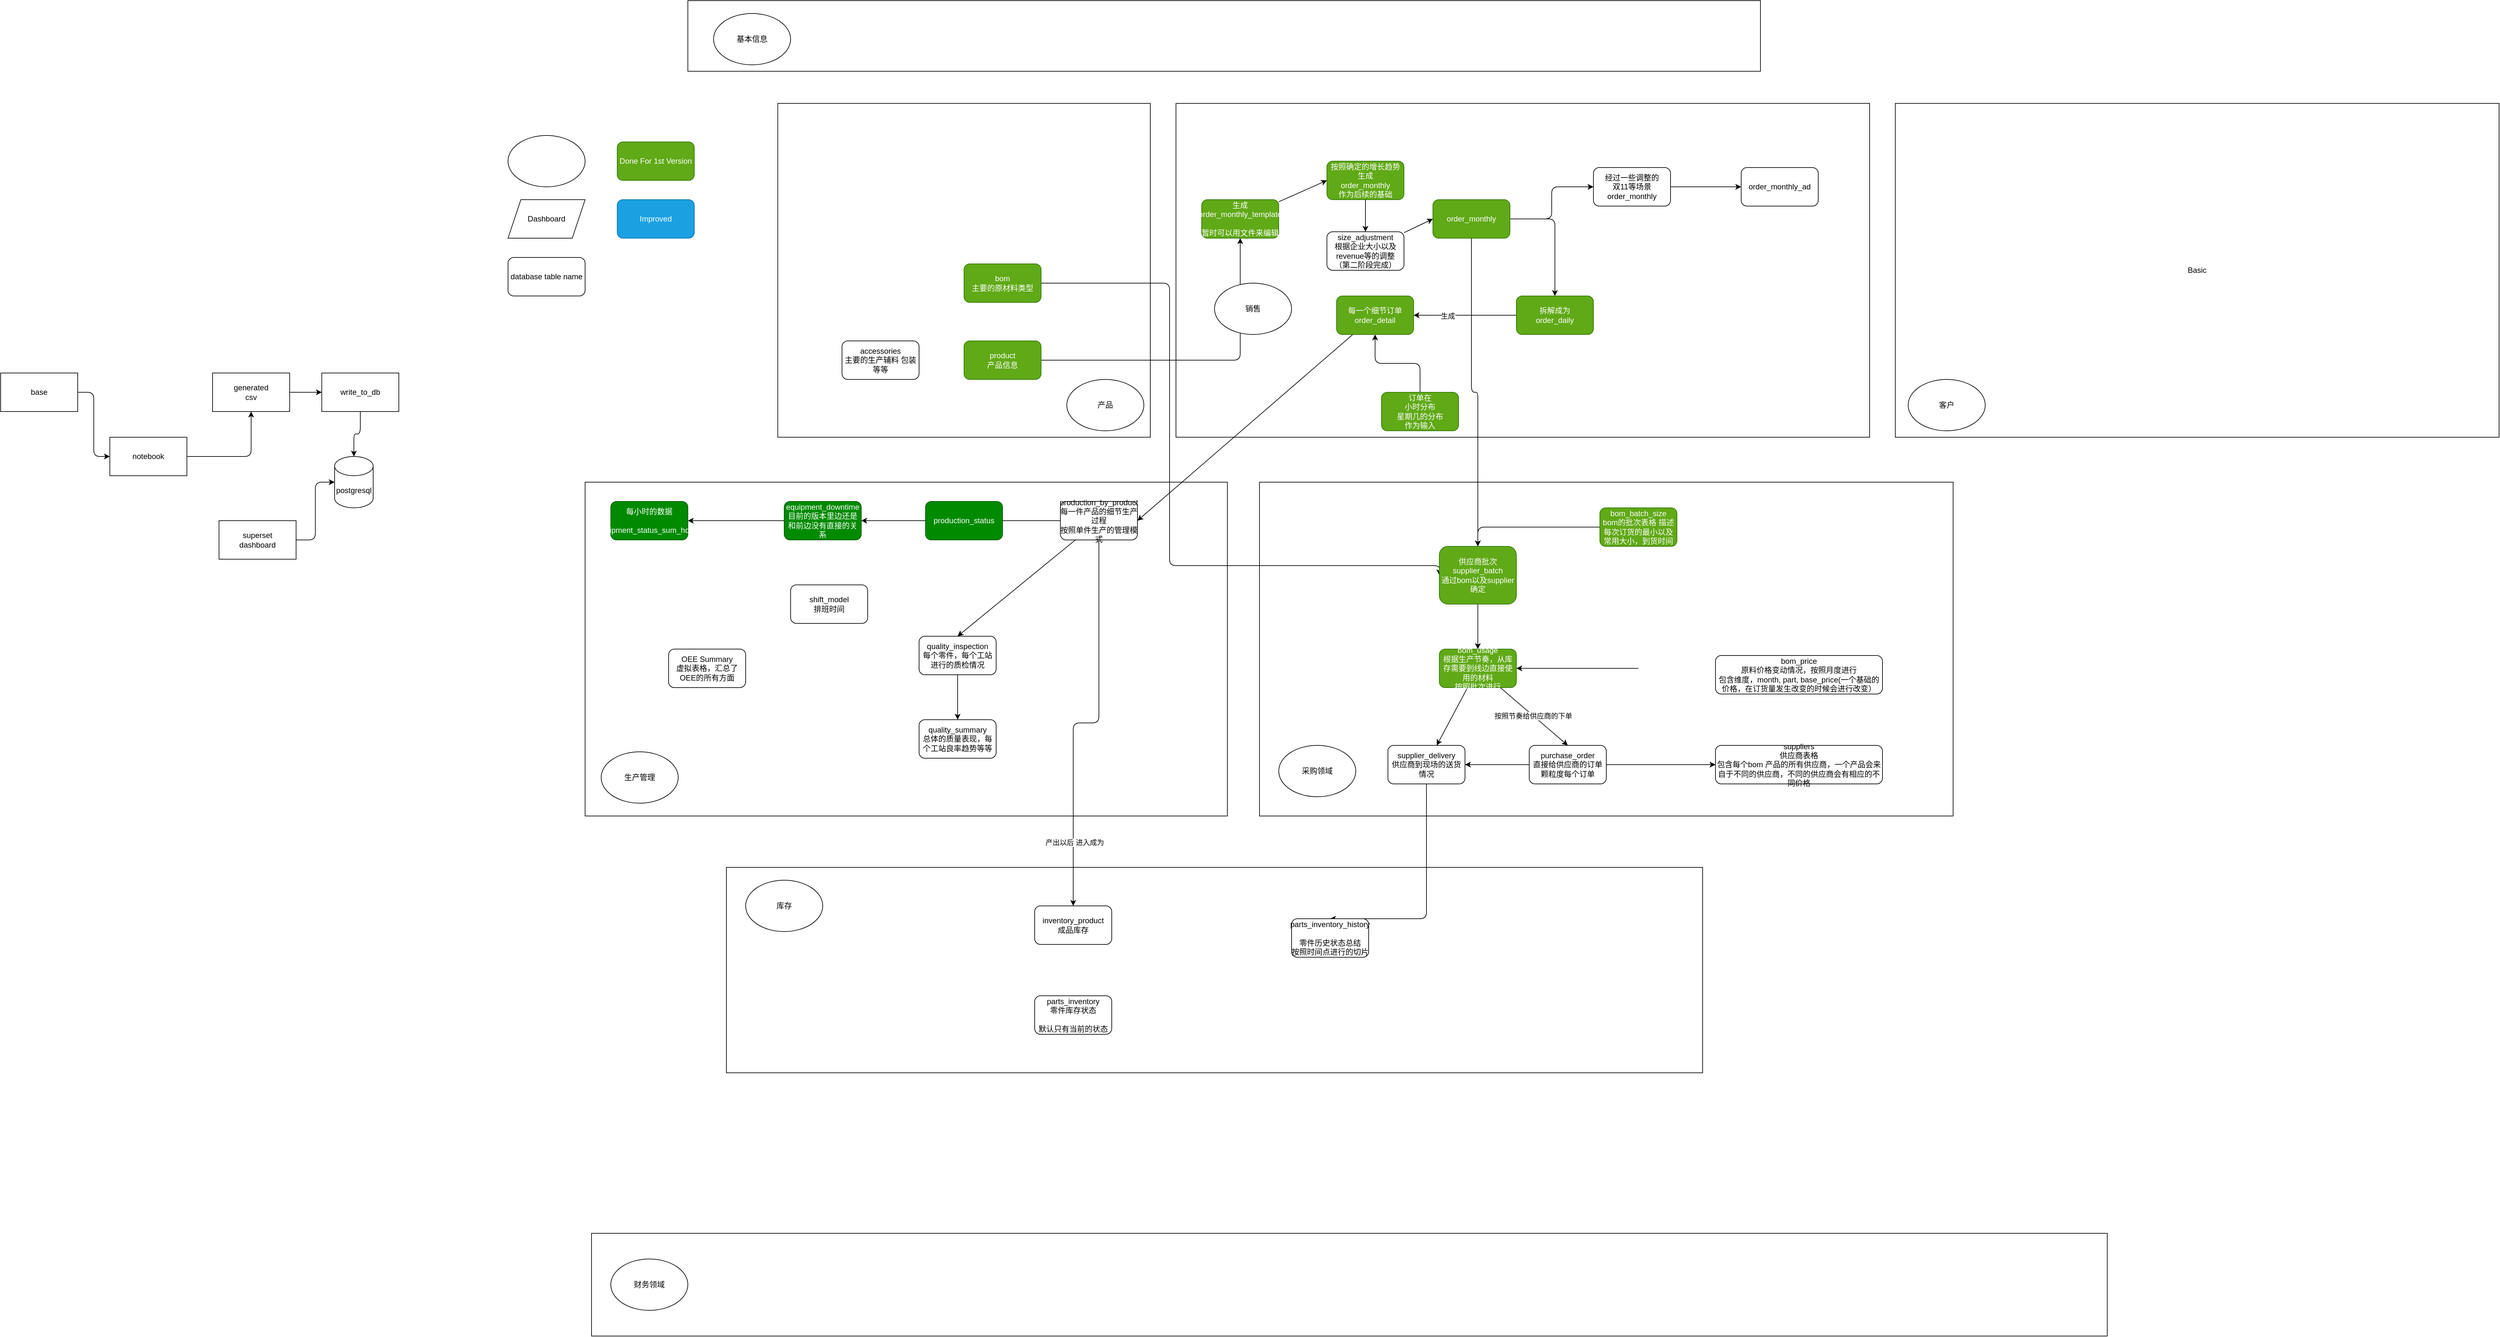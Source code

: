 <mxfile>
    <diagram id="VvcDA4hE2L22VD2zeNjT" name="Page-1">
        <mxGraphModel dx="3886" dy="2133" grid="1" gridSize="10" guides="1" tooltips="1" connect="1" arrows="1" fold="1" page="1" pageScale="1" pageWidth="850" pageHeight="1100" math="0" shadow="0">
            <root>
                <mxCell id="0"/>
                <mxCell id="1" parent="0"/>
                <mxCell id="67" value="" style="rounded=0;whiteSpace=wrap;html=1;" parent="1" vertex="1">
                    <mxGeometry x="-350" y="1200" width="1520" height="320" as="geometry"/>
                </mxCell>
                <mxCell id="62" value="" style="rounded=0;whiteSpace=wrap;html=1;" parent="1" vertex="1">
                    <mxGeometry x="480" y="600" width="1080" height="520" as="geometry"/>
                </mxCell>
                <mxCell id="59" value="" style="rounded=0;whiteSpace=wrap;html=1;" parent="1" vertex="1">
                    <mxGeometry x="-570" y="600" width="1000" height="520" as="geometry"/>
                </mxCell>
                <mxCell id="58" value="" style="rounded=0;whiteSpace=wrap;html=1;" parent="1" vertex="1">
                    <mxGeometry x="350" y="10" width="1080" height="520" as="geometry"/>
                </mxCell>
                <mxCell id="55" value="" style="rounded=0;whiteSpace=wrap;html=1;" parent="1" vertex="1">
                    <mxGeometry x="-270" y="10" width="580" height="520" as="geometry"/>
                </mxCell>
                <mxCell id="54" value="" style="rounded=0;whiteSpace=wrap;html=1;" parent="1" vertex="1">
                    <mxGeometry x="-410" y="-150" width="1670" height="110" as="geometry"/>
                </mxCell>
                <mxCell id="22" style="edgeStyle=none;html=1;entryX=0;entryY=0.5;entryDx=0;entryDy=0;" parent="1" source="7" target="21" edge="1">
                    <mxGeometry relative="1" as="geometry"/>
                </mxCell>
                <mxCell id="7" value="生成&lt;br&gt;order_monthly_template&lt;br&gt;&lt;br&gt;暂时可以用文件来编辑" style="rounded=1;whiteSpace=wrap;html=1;fillColor=#60a917;fontColor=#ffffff;strokeColor=#2D7600;" parent="1" vertex="1">
                    <mxGeometry x="390" y="160" width="120" height="60" as="geometry"/>
                </mxCell>
                <mxCell id="20" style="edgeStyle=orthogonalEdgeStyle;html=1;" parent="1" source="8" target="7" edge="1">
                    <mxGeometry relative="1" as="geometry"/>
                </mxCell>
                <mxCell id="8" value="product&lt;br&gt;产品信息" style="rounded=1;whiteSpace=wrap;html=1;fillColor=#60a917;fontColor=#ffffff;strokeColor=#2D7600;" parent="1" vertex="1">
                    <mxGeometry x="20" y="380" width="120" height="60" as="geometry"/>
                </mxCell>
                <mxCell id="24" style="edgeStyle=none;html=1;entryX=0;entryY=0.5;entryDx=0;entryDy=0;" parent="1" source="9" target="10" edge="1">
                    <mxGeometry relative="1" as="geometry"/>
                </mxCell>
                <mxCell id="9" value="size_adjustment&lt;br&gt;根据企业大小以及revenue等的调整&lt;br&gt;（第二阶段完成）" style="rounded=1;whiteSpace=wrap;html=1;" parent="1" vertex="1">
                    <mxGeometry x="585" y="210" width="120" height="60" as="geometry"/>
                </mxCell>
                <mxCell id="44" style="edgeStyle=orthogonalEdgeStyle;html=1;entryX=0.5;entryY=0;entryDx=0;entryDy=0;" parent="1" source="10" target="16" edge="1">
                    <mxGeometry relative="1" as="geometry"/>
                </mxCell>
                <mxCell id="45" style="edgeStyle=orthogonalEdgeStyle;html=1;entryX=0;entryY=0.5;entryDx=0;entryDy=0;" parent="1" source="10" target="15" edge="1">
                    <mxGeometry relative="1" as="geometry"/>
                </mxCell>
                <mxCell id="77" style="edgeStyle=orthogonalEdgeStyle;html=1;entryX=0.5;entryY=0;entryDx=0;entryDy=0;" edge="1" parent="1" source="10" target="34">
                    <mxGeometry relative="1" as="geometry"/>
                </mxCell>
                <mxCell id="10" value="order_monthly" style="rounded=1;whiteSpace=wrap;html=1;fillColor=#60a917;fontColor=#ffffff;strokeColor=#2D7600;" parent="1" vertex="1">
                    <mxGeometry x="750" y="160" width="120" height="60" as="geometry"/>
                </mxCell>
                <mxCell id="26" style="edgeStyle=none;html=1;entryX=1;entryY=0.5;entryDx=0;entryDy=0;" parent="1" source="11" target="12" edge="1">
                    <mxGeometry relative="1" as="geometry"/>
                </mxCell>
                <mxCell id="11" value="每一个细节订单&lt;br&gt;order_detail" style="rounded=1;whiteSpace=wrap;html=1;fillColor=#60a917;fontColor=#ffffff;strokeColor=#2D7600;" parent="1" vertex="1">
                    <mxGeometry x="600" y="310" width="120" height="60" as="geometry"/>
                </mxCell>
                <mxCell id="27" style="edgeStyle=none;html=1;entryX=1;entryY=0.5;entryDx=0;entryDy=0;startArrow=none;" parent="1" source="50" target="18" edge="1">
                    <mxGeometry relative="1" as="geometry"/>
                </mxCell>
                <mxCell id="28" style="edgeStyle=none;html=1;entryX=0.5;entryY=0;entryDx=0;entryDy=0;" parent="1" source="12" target="19" edge="1">
                    <mxGeometry relative="1" as="geometry"/>
                </mxCell>
                <mxCell id="112" style="edgeStyle=orthogonalEdgeStyle;html=1;entryX=0.5;entryY=0;entryDx=0;entryDy=0;" edge="1" parent="1" source="12" target="13">
                    <mxGeometry relative="1" as="geometry"/>
                </mxCell>
                <mxCell id="113" value="产出以后 进入成为" style="edgeLabel;html=1;align=center;verticalAlign=middle;resizable=0;points=[];" vertex="1" connectable="0" parent="112">
                    <mxGeometry x="0.676" y="2" relative="1" as="geometry">
                        <mxPoint as="offset"/>
                    </mxGeometry>
                </mxCell>
                <mxCell id="12" value="production_by_product&lt;br&gt;每一件产品的细节生产过程&lt;br&gt;按照单件生产的管理模式" style="rounded=1;whiteSpace=wrap;html=1;" parent="1" vertex="1">
                    <mxGeometry x="170" y="630" width="120" height="60" as="geometry"/>
                </mxCell>
                <mxCell id="13" value="inventory_product&lt;br&gt;成品库存" style="rounded=1;whiteSpace=wrap;html=1;" parent="1" vertex="1">
                    <mxGeometry x="130" y="1260" width="120" height="60" as="geometry"/>
                </mxCell>
                <mxCell id="14" value="order_monthly_ad" style="rounded=1;whiteSpace=wrap;html=1;" parent="1" vertex="1">
                    <mxGeometry x="1230" y="110" width="120" height="60" as="geometry"/>
                </mxCell>
                <mxCell id="46" style="edgeStyle=none;html=1;entryX=0;entryY=0.5;entryDx=0;entryDy=0;" parent="1" source="15" target="14" edge="1">
                    <mxGeometry relative="1" as="geometry">
                        <mxPoint x="1210" y="140" as="targetPoint"/>
                    </mxGeometry>
                </mxCell>
                <mxCell id="15" value="经过一些调整的&lt;br&gt;双11等场景&lt;br&gt;order_monthly" style="rounded=1;whiteSpace=wrap;html=1;" parent="1" vertex="1">
                    <mxGeometry x="1000" y="110" width="120" height="60" as="geometry"/>
                </mxCell>
                <mxCell id="47" style="edgeStyle=none;html=1;entryX=1;entryY=0.5;entryDx=0;entryDy=0;" parent="1" source="16" target="11" edge="1">
                    <mxGeometry relative="1" as="geometry"/>
                </mxCell>
                <mxCell id="109" value="生成" style="edgeLabel;html=1;align=center;verticalAlign=middle;resizable=0;points=[];" vertex="1" connectable="0" parent="47">
                    <mxGeometry x="0.339" y="1" relative="1" as="geometry">
                        <mxPoint as="offset"/>
                    </mxGeometry>
                </mxCell>
                <mxCell id="16" value="拆解成为&lt;br&gt;order_daily" style="rounded=1;whiteSpace=wrap;html=1;fillColor=#60a917;fontColor=#ffffff;strokeColor=#2D7600;" parent="1" vertex="1">
                    <mxGeometry x="880" y="310" width="120" height="60" as="geometry"/>
                </mxCell>
                <mxCell id="17" value="accessories&lt;br&gt;主要的生产辅料 包装等等" style="rounded=1;whiteSpace=wrap;html=1;" parent="1" vertex="1">
                    <mxGeometry x="-170" y="380" width="120" height="60" as="geometry"/>
                </mxCell>
                <mxCell id="32" style="edgeStyle=none;html=1;entryX=1;entryY=0.5;entryDx=0;entryDy=0;" parent="1" source="18" target="31" edge="1">
                    <mxGeometry relative="1" as="geometry"/>
                </mxCell>
                <mxCell id="18" value="equipment_downtime&lt;br&gt;目前的版本里边还是和前边没有直接的关系" style="rounded=1;whiteSpace=wrap;html=1;fillColor=#008a00;fontColor=#ffffff;strokeColor=#005700;" parent="1" vertex="1">
                    <mxGeometry x="-260" y="630" width="120" height="60" as="geometry"/>
                </mxCell>
                <mxCell id="101" value="" style="edgeStyle=orthogonalEdgeStyle;html=1;" edge="1" parent="1" source="19" target="100">
                    <mxGeometry relative="1" as="geometry"/>
                </mxCell>
                <mxCell id="19" value="quality_inspection&lt;br&gt;每个零件，每个工站进行的质检情况" style="rounded=1;whiteSpace=wrap;html=1;" parent="1" vertex="1">
                    <mxGeometry x="-50" y="840" width="120" height="60" as="geometry"/>
                </mxCell>
                <mxCell id="23" style="edgeStyle=none;html=1;entryX=0.5;entryY=0;entryDx=0;entryDy=0;" parent="1" source="21" target="9" edge="1">
                    <mxGeometry relative="1" as="geometry"/>
                </mxCell>
                <mxCell id="21" value="按照确定的增长趋势&lt;br&gt;生成&lt;br&gt;order_monthly&lt;br&gt;作为后续的基础" style="rounded=1;whiteSpace=wrap;html=1;fillColor=#60a917;fontColor=#ffffff;strokeColor=#2D7600;" parent="1" vertex="1">
                    <mxGeometry x="585" y="100" width="120" height="60" as="geometry"/>
                </mxCell>
                <mxCell id="78" style="edgeStyle=orthogonalEdgeStyle;html=1;entryX=0;entryY=0.5;entryDx=0;entryDy=0;" edge="1" parent="1" source="29" target="34">
                    <mxGeometry relative="1" as="geometry">
                        <Array as="points">
                            <mxPoint x="340" y="290"/>
                            <mxPoint x="340" y="730"/>
                        </Array>
                    </mxGeometry>
                </mxCell>
                <mxCell id="29" value="bom&lt;br&gt;主要的原材料类型" style="rounded=1;whiteSpace=wrap;html=1;fillColor=#60a917;fontColor=#ffffff;strokeColor=#2D7600;" parent="1" vertex="1">
                    <mxGeometry x="20" y="260" width="120" height="60" as="geometry"/>
                </mxCell>
                <mxCell id="31" value="每小时的数据&lt;br&gt;&lt;br&gt;equipment_status_sum_hourly" style="rounded=1;whiteSpace=wrap;html=1;fillColor=#008a00;fontColor=#ffffff;strokeColor=#005700;" parent="1" vertex="1">
                    <mxGeometry x="-530" y="630" width="120" height="60" as="geometry"/>
                </mxCell>
                <mxCell id="36" value="" style="edgeStyle=none;html=1;" parent="1" source="34" target="37" edge="1">
                    <mxGeometry relative="1" as="geometry"/>
                </mxCell>
                <mxCell id="34" value="供应商批次&lt;br&gt;supplier_batch&lt;br&gt;通过bom以及supplier确定" style="rounded=1;whiteSpace=wrap;html=1;fillColor=#60a917;fontColor=#ffffff;strokeColor=#2D7600;" parent="1" vertex="1">
                    <mxGeometry x="760" y="700" width="120" height="90" as="geometry"/>
                </mxCell>
                <mxCell id="114" style="edgeStyle=orthogonalEdgeStyle;html=1;entryX=0.5;entryY=0;entryDx=0;entryDy=0;" edge="1" parent="1" source="35" target="99">
                    <mxGeometry relative="1" as="geometry">
                        <Array as="points">
                            <mxPoint x="740" y="1280"/>
                        </Array>
                    </mxGeometry>
                </mxCell>
                <mxCell id="35" value="supplier_delivery&lt;br&gt;供应商到现场的送货情况" style="rounded=1;whiteSpace=wrap;html=1;" parent="1" vertex="1">
                    <mxGeometry x="680" y="1010" width="120" height="60" as="geometry"/>
                </mxCell>
                <mxCell id="40" value="" style="edgeStyle=none;html=1;" parent="1" source="37" target="35" edge="1">
                    <mxGeometry relative="1" as="geometry"/>
                </mxCell>
                <mxCell id="42" style="edgeStyle=none;html=1;entryX=0.5;entryY=0;entryDx=0;entryDy=0;" parent="1" source="37" target="41" edge="1">
                    <mxGeometry relative="1" as="geometry"/>
                </mxCell>
                <mxCell id="104" value="按照节奏给供应商的下单" style="edgeLabel;html=1;align=center;verticalAlign=middle;resizable=0;points=[];" vertex="1" connectable="0" parent="42">
                    <mxGeometry x="-0.029" relative="1" as="geometry">
                        <mxPoint as="offset"/>
                    </mxGeometry>
                </mxCell>
                <mxCell id="37" value="bom_usage&lt;br&gt;根据生产节奏，从库存需要到线边直接使用的材料&lt;br&gt;按照批次进行" style="rounded=1;whiteSpace=wrap;html=1;fillColor=#60a917;fontColor=#ffffff;strokeColor=#2D7600;" parent="1" vertex="1">
                    <mxGeometry x="760" y="860" width="120" height="60" as="geometry"/>
                </mxCell>
                <mxCell id="97" style="edgeStyle=orthogonalEdgeStyle;html=1;entryX=0;entryY=0.5;entryDx=0;entryDy=0;" edge="1" parent="1" source="41" target="96">
                    <mxGeometry relative="1" as="geometry"/>
                </mxCell>
                <mxCell id="103" style="edgeStyle=orthogonalEdgeStyle;html=1;entryX=1;entryY=0.5;entryDx=0;entryDy=0;" edge="1" parent="1" source="41" target="35">
                    <mxGeometry relative="1" as="geometry"/>
                </mxCell>
                <mxCell id="41" value="purchase_order&lt;br&gt;直接给供应商的订单&lt;br&gt;颗粒度每个订单" style="rounded=1;whiteSpace=wrap;html=1;" parent="1" vertex="1">
                    <mxGeometry x="900" y="1010" width="120" height="60" as="geometry"/>
                </mxCell>
                <mxCell id="49" style="edgeStyle=none;html=1;entryX=1;entryY=0.5;entryDx=0;entryDy=0;" parent="1" target="37" edge="1">
                    <mxGeometry relative="1" as="geometry">
                        <mxPoint x="1070" y="890" as="sourcePoint"/>
                    </mxGeometry>
                </mxCell>
                <mxCell id="51" value="" style="edgeStyle=none;html=1;entryX=1;entryY=0.5;entryDx=0;entryDy=0;endArrow=none;" parent="1" source="12" target="50" edge="1">
                    <mxGeometry relative="1" as="geometry">
                        <mxPoint x="280" y="660.0" as="sourcePoint"/>
                        <mxPoint x="-140" y="660.0" as="targetPoint"/>
                    </mxGeometry>
                </mxCell>
                <mxCell id="50" value="production_status" style="rounded=1;whiteSpace=wrap;html=1;fillColor=#008a00;fontColor=#ffffff;strokeColor=#005700;" parent="1" vertex="1">
                    <mxGeometry x="-40" y="630" width="120" height="60" as="geometry"/>
                </mxCell>
                <mxCell id="52" value="生产管理" style="ellipse;whiteSpace=wrap;html=1;" parent="1" vertex="1">
                    <mxGeometry x="-545" y="1020" width="120" height="80" as="geometry"/>
                </mxCell>
                <mxCell id="53" value="OEE Summary&lt;br&gt;虚拟表格，汇总了OEE的所有方面" style="rounded=1;whiteSpace=wrap;html=1;" parent="1" vertex="1">
                    <mxGeometry x="-440" y="860" width="120" height="60" as="geometry"/>
                </mxCell>
                <mxCell id="60" value="产品" style="ellipse;whiteSpace=wrap;html=1;" parent="1" vertex="1">
                    <mxGeometry x="180" y="440" width="120" height="80" as="geometry"/>
                </mxCell>
                <mxCell id="61" value="基本信息" style="ellipse;whiteSpace=wrap;html=1;" parent="1" vertex="1">
                    <mxGeometry x="-370" y="-130" width="120" height="80" as="geometry"/>
                </mxCell>
                <mxCell id="63" value="销售" style="ellipse;whiteSpace=wrap;html=1;" parent="1" vertex="1">
                    <mxGeometry x="410" y="290" width="120" height="80" as="geometry"/>
                </mxCell>
                <mxCell id="64" value="采购领域" style="ellipse;whiteSpace=wrap;html=1;" parent="1" vertex="1">
                    <mxGeometry x="510" y="1010" width="120" height="80" as="geometry"/>
                </mxCell>
                <mxCell id="65" value="Basic" style="rounded=0;whiteSpace=wrap;html=1;" parent="1" vertex="1">
                    <mxGeometry x="1470" y="10" width="940" height="520" as="geometry"/>
                </mxCell>
                <mxCell id="66" value="客户" style="ellipse;whiteSpace=wrap;html=1;" parent="1" vertex="1">
                    <mxGeometry x="1490" y="440" width="120" height="80" as="geometry"/>
                </mxCell>
                <mxCell id="69" value="库存" style="ellipse;whiteSpace=wrap;html=1;" parent="1" vertex="1">
                    <mxGeometry x="-320" y="1220" width="120" height="80" as="geometry"/>
                </mxCell>
                <mxCell id="72" value="Dashboard" style="shape=parallelogram;perimeter=parallelogramPerimeter;whiteSpace=wrap;html=1;fixedSize=1;" parent="1" vertex="1">
                    <mxGeometry x="-690" y="160" width="120" height="60" as="geometry"/>
                </mxCell>
                <mxCell id="73" value="database table name" style="rounded=1;whiteSpace=wrap;html=1;" parent="1" vertex="1">
                    <mxGeometry x="-690" y="250" width="120" height="60" as="geometry"/>
                </mxCell>
                <mxCell id="74" value="" style="ellipse;whiteSpace=wrap;html=1;" parent="1" vertex="1">
                    <mxGeometry x="-690" y="60" width="120" height="80" as="geometry"/>
                </mxCell>
                <mxCell id="75" value="Done For 1st Version" style="rounded=1;whiteSpace=wrap;html=1;fillColor=#60a917;fontColor=#ffffff;strokeColor=#2D7600;" vertex="1" parent="1">
                    <mxGeometry x="-520" y="70" width="120" height="60" as="geometry"/>
                </mxCell>
                <mxCell id="76" value="Improved" style="rounded=1;whiteSpace=wrap;html=1;fillColor=#1ba1e2;fontColor=#ffffff;strokeColor=#006EAF;" vertex="1" parent="1">
                    <mxGeometry x="-520" y="160" width="120" height="60" as="geometry"/>
                </mxCell>
                <mxCell id="79" value="" style="rounded=0;whiteSpace=wrap;html=1;" vertex="1" parent="1">
                    <mxGeometry x="-560" y="1770" width="2360" height="160" as="geometry"/>
                </mxCell>
                <mxCell id="80" value="财务领域" style="ellipse;whiteSpace=wrap;html=1;" vertex="1" parent="1">
                    <mxGeometry x="-530" y="1810" width="120" height="80" as="geometry"/>
                </mxCell>
                <mxCell id="84" style="edgeStyle=orthogonalEdgeStyle;html=1;entryX=0;entryY=0.5;entryDx=0;entryDy=0;" edge="1" parent="1" source="81" target="83">
                    <mxGeometry relative="1" as="geometry"/>
                </mxCell>
                <mxCell id="81" value="base" style="rounded=0;whiteSpace=wrap;html=1;" vertex="1" parent="1">
                    <mxGeometry x="-1480" y="430" width="120" height="60" as="geometry"/>
                </mxCell>
                <mxCell id="87" style="edgeStyle=orthogonalEdgeStyle;html=1;" edge="1" parent="1" source="82" target="86">
                    <mxGeometry relative="1" as="geometry"/>
                </mxCell>
                <mxCell id="82" value="generated&lt;br&gt;csv" style="rounded=0;whiteSpace=wrap;html=1;" vertex="1" parent="1">
                    <mxGeometry x="-1150" y="430" width="120" height="60" as="geometry"/>
                </mxCell>
                <mxCell id="85" style="edgeStyle=orthogonalEdgeStyle;html=1;entryX=0.5;entryY=1;entryDx=0;entryDy=0;" edge="1" parent="1" source="83" target="82">
                    <mxGeometry relative="1" as="geometry"/>
                </mxCell>
                <mxCell id="83" value="notebook" style="rounded=0;whiteSpace=wrap;html=1;" vertex="1" parent="1">
                    <mxGeometry x="-1310" y="530" width="120" height="60" as="geometry"/>
                </mxCell>
                <mxCell id="90" style="edgeStyle=orthogonalEdgeStyle;html=1;" edge="1" parent="1" source="86" target="89">
                    <mxGeometry relative="1" as="geometry"/>
                </mxCell>
                <mxCell id="86" value="write_to_db" style="rounded=0;whiteSpace=wrap;html=1;" vertex="1" parent="1">
                    <mxGeometry x="-980" y="430" width="120" height="60" as="geometry"/>
                </mxCell>
                <mxCell id="89" value="postgresql" style="shape=cylinder3;whiteSpace=wrap;html=1;boundedLbl=1;backgroundOutline=1;size=15;" vertex="1" parent="1">
                    <mxGeometry x="-960" y="560" width="60" height="80" as="geometry"/>
                </mxCell>
                <mxCell id="92" style="edgeStyle=orthogonalEdgeStyle;html=1;entryX=0;entryY=0.5;entryDx=0;entryDy=0;entryPerimeter=0;" edge="1" parent="1" source="91" target="89">
                    <mxGeometry relative="1" as="geometry"/>
                </mxCell>
                <mxCell id="91" value="superset&lt;br&gt;dashboard" style="rounded=0;whiteSpace=wrap;html=1;" vertex="1" parent="1">
                    <mxGeometry x="-1140" y="660" width="120" height="60" as="geometry"/>
                </mxCell>
                <mxCell id="95" style="edgeStyle=orthogonalEdgeStyle;html=1;entryX=0.5;entryY=0;entryDx=0;entryDy=0;" edge="1" parent="1" source="93" target="34">
                    <mxGeometry relative="1" as="geometry"/>
                </mxCell>
                <mxCell id="93" value="bom_batch_size&lt;br&gt;bom的批次表格 描述每次订货的最小以及常用大小，到货时间" style="rounded=1;whiteSpace=wrap;html=1;fillColor=#60a917;fontColor=#ffffff;strokeColor=#2D7600;" vertex="1" parent="1">
                    <mxGeometry x="1010" y="640" width="120" height="60" as="geometry"/>
                </mxCell>
                <mxCell id="96" value="suppliers&lt;br&gt;供应商表格&lt;br&gt;包含每个bom 产品的所有供应商，一个产品会来自于不同的供应商，不同的供应商会有相应的不同价格" style="rounded=1;whiteSpace=wrap;html=1;" vertex="1" parent="1">
                    <mxGeometry x="1190" y="1010" width="260" height="60" as="geometry"/>
                </mxCell>
                <mxCell id="98" value="parts_inventory&lt;br&gt;零件库存状态&lt;br&gt;&lt;br&gt;默认只有当前的状态" style="rounded=1;whiteSpace=wrap;html=1;" vertex="1" parent="1">
                    <mxGeometry x="130" y="1400" width="120" height="60" as="geometry"/>
                </mxCell>
                <mxCell id="99" value="parts_inventory_history&lt;br&gt;&lt;br&gt;零件历史状态总结&lt;br&gt;按照时间点进行的切片" style="rounded=1;whiteSpace=wrap;html=1;" vertex="1" parent="1">
                    <mxGeometry x="530" y="1280" width="120" height="60" as="geometry"/>
                </mxCell>
                <mxCell id="100" value="quality_summary&lt;br&gt;总体的质量表现，每个工站良率趋势等等" style="rounded=1;whiteSpace=wrap;html=1;" vertex="1" parent="1">
                    <mxGeometry x="-50" y="970" width="120" height="60" as="geometry"/>
                </mxCell>
                <mxCell id="105" value="bom_price&lt;br&gt;原料价格变动情况，按照月度进行&lt;br&gt;包含维度，month, part, base_price(一个基础的价格，在订货量发生改变的时候会进行改变）" style="rounded=1;whiteSpace=wrap;html=1;" vertex="1" parent="1">
                    <mxGeometry x="1190" y="870" width="260" height="60" as="geometry"/>
                </mxCell>
                <mxCell id="107" value="shift_model&lt;br&gt;排班时间" style="rounded=1;whiteSpace=wrap;html=1;" vertex="1" parent="1">
                    <mxGeometry x="-250" y="760" width="120" height="60" as="geometry"/>
                </mxCell>
                <mxCell id="111" style="edgeStyle=orthogonalEdgeStyle;html=1;entryX=0.5;entryY=1;entryDx=0;entryDy=0;" edge="1" parent="1" source="110" target="11">
                    <mxGeometry relative="1" as="geometry"/>
                </mxCell>
                <mxCell id="110" value="订单在&lt;br&gt;小时分布&lt;br&gt;星期几的分布&lt;br&gt;作为输入" style="rounded=1;whiteSpace=wrap;html=1;fillColor=#60a917;fontColor=#ffffff;strokeColor=#2D7600;" vertex="1" parent="1">
                    <mxGeometry x="670" y="460" width="120" height="60" as="geometry"/>
                </mxCell>
            </root>
        </mxGraphModel>
    </diagram>
</mxfile>